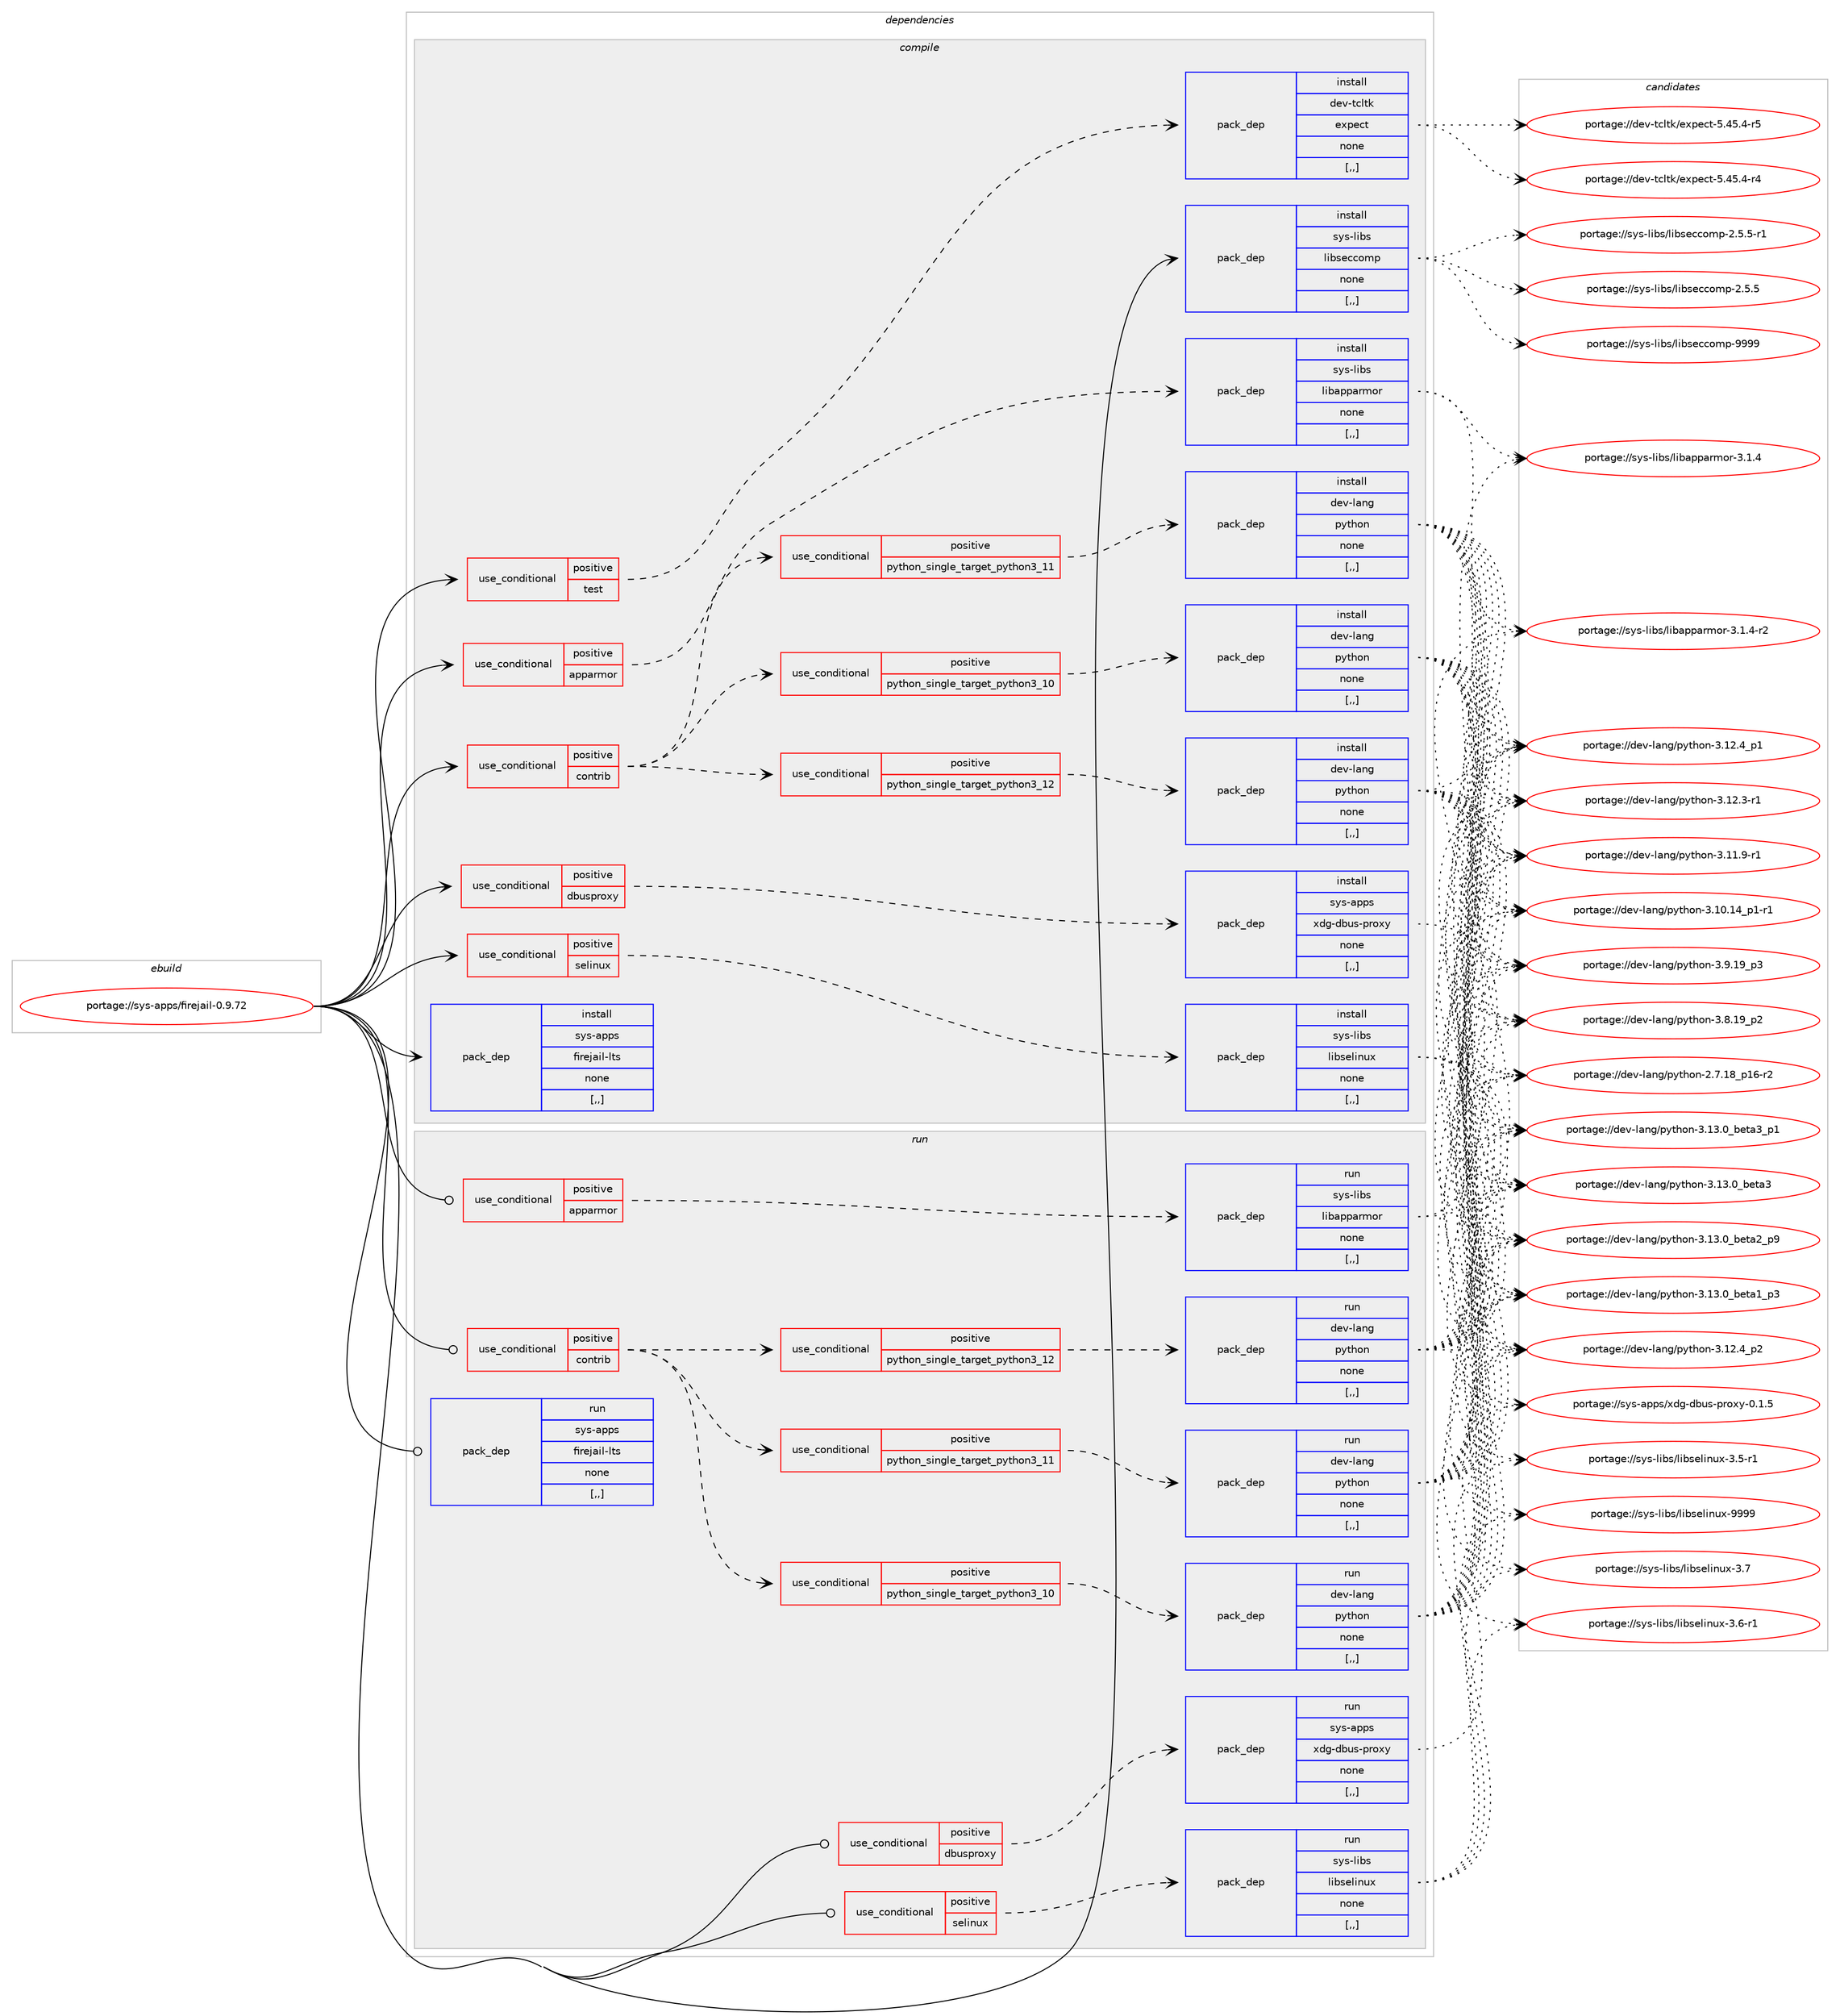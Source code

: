 digraph prolog {

# *************
# Graph options
# *************

newrank=true;
concentrate=true;
compound=true;
graph [rankdir=LR,fontname=Helvetica,fontsize=10,ranksep=1.5];#, ranksep=2.5, nodesep=0.2];
edge  [arrowhead=vee];
node  [fontname=Helvetica,fontsize=10];

# **********
# The ebuild
# **********

subgraph cluster_leftcol {
color=gray;
rank=same;
label=<<i>ebuild</i>>;
id [label="portage://sys-apps/firejail-0.9.72", color=red, width=4, href="../sys-apps/firejail-0.9.72.svg"];
}

# ****************
# The dependencies
# ****************

subgraph cluster_midcol {
color=gray;
label=<<i>dependencies</i>>;
subgraph cluster_compile {
fillcolor="#eeeeee";
style=filled;
label=<<i>compile</i>>;
subgraph cond110148 {
dependency416741 [label=<<TABLE BORDER="0" CELLBORDER="1" CELLSPACING="0" CELLPADDING="4"><TR><TD ROWSPAN="3" CELLPADDING="10">use_conditional</TD></TR><TR><TD>positive</TD></TR><TR><TD>apparmor</TD></TR></TABLE>>, shape=none, color=red];
subgraph pack303667 {
dependency416742 [label=<<TABLE BORDER="0" CELLBORDER="1" CELLSPACING="0" CELLPADDING="4" WIDTH="220"><TR><TD ROWSPAN="6" CELLPADDING="30">pack_dep</TD></TR><TR><TD WIDTH="110">install</TD></TR><TR><TD>sys-libs</TD></TR><TR><TD>libapparmor</TD></TR><TR><TD>none</TD></TR><TR><TD>[,,]</TD></TR></TABLE>>, shape=none, color=blue];
}
dependency416741:e -> dependency416742:w [weight=20,style="dashed",arrowhead="vee"];
}
id:e -> dependency416741:w [weight=20,style="solid",arrowhead="vee"];
subgraph cond110149 {
dependency416743 [label=<<TABLE BORDER="0" CELLBORDER="1" CELLSPACING="0" CELLPADDING="4"><TR><TD ROWSPAN="3" CELLPADDING="10">use_conditional</TD></TR><TR><TD>positive</TD></TR><TR><TD>contrib</TD></TR></TABLE>>, shape=none, color=red];
subgraph cond110150 {
dependency416744 [label=<<TABLE BORDER="0" CELLBORDER="1" CELLSPACING="0" CELLPADDING="4"><TR><TD ROWSPAN="3" CELLPADDING="10">use_conditional</TD></TR><TR><TD>positive</TD></TR><TR><TD>python_single_target_python3_10</TD></TR></TABLE>>, shape=none, color=red];
subgraph pack303668 {
dependency416745 [label=<<TABLE BORDER="0" CELLBORDER="1" CELLSPACING="0" CELLPADDING="4" WIDTH="220"><TR><TD ROWSPAN="6" CELLPADDING="30">pack_dep</TD></TR><TR><TD WIDTH="110">install</TD></TR><TR><TD>dev-lang</TD></TR><TR><TD>python</TD></TR><TR><TD>none</TD></TR><TR><TD>[,,]</TD></TR></TABLE>>, shape=none, color=blue];
}
dependency416744:e -> dependency416745:w [weight=20,style="dashed",arrowhead="vee"];
}
dependency416743:e -> dependency416744:w [weight=20,style="dashed",arrowhead="vee"];
subgraph cond110151 {
dependency416746 [label=<<TABLE BORDER="0" CELLBORDER="1" CELLSPACING="0" CELLPADDING="4"><TR><TD ROWSPAN="3" CELLPADDING="10">use_conditional</TD></TR><TR><TD>positive</TD></TR><TR><TD>python_single_target_python3_11</TD></TR></TABLE>>, shape=none, color=red];
subgraph pack303669 {
dependency416747 [label=<<TABLE BORDER="0" CELLBORDER="1" CELLSPACING="0" CELLPADDING="4" WIDTH="220"><TR><TD ROWSPAN="6" CELLPADDING="30">pack_dep</TD></TR><TR><TD WIDTH="110">install</TD></TR><TR><TD>dev-lang</TD></TR><TR><TD>python</TD></TR><TR><TD>none</TD></TR><TR><TD>[,,]</TD></TR></TABLE>>, shape=none, color=blue];
}
dependency416746:e -> dependency416747:w [weight=20,style="dashed",arrowhead="vee"];
}
dependency416743:e -> dependency416746:w [weight=20,style="dashed",arrowhead="vee"];
subgraph cond110152 {
dependency416748 [label=<<TABLE BORDER="0" CELLBORDER="1" CELLSPACING="0" CELLPADDING="4"><TR><TD ROWSPAN="3" CELLPADDING="10">use_conditional</TD></TR><TR><TD>positive</TD></TR><TR><TD>python_single_target_python3_12</TD></TR></TABLE>>, shape=none, color=red];
subgraph pack303670 {
dependency416749 [label=<<TABLE BORDER="0" CELLBORDER="1" CELLSPACING="0" CELLPADDING="4" WIDTH="220"><TR><TD ROWSPAN="6" CELLPADDING="30">pack_dep</TD></TR><TR><TD WIDTH="110">install</TD></TR><TR><TD>dev-lang</TD></TR><TR><TD>python</TD></TR><TR><TD>none</TD></TR><TR><TD>[,,]</TD></TR></TABLE>>, shape=none, color=blue];
}
dependency416748:e -> dependency416749:w [weight=20,style="dashed",arrowhead="vee"];
}
dependency416743:e -> dependency416748:w [weight=20,style="dashed",arrowhead="vee"];
}
id:e -> dependency416743:w [weight=20,style="solid",arrowhead="vee"];
subgraph cond110153 {
dependency416750 [label=<<TABLE BORDER="0" CELLBORDER="1" CELLSPACING="0" CELLPADDING="4"><TR><TD ROWSPAN="3" CELLPADDING="10">use_conditional</TD></TR><TR><TD>positive</TD></TR><TR><TD>dbusproxy</TD></TR></TABLE>>, shape=none, color=red];
subgraph pack303671 {
dependency416751 [label=<<TABLE BORDER="0" CELLBORDER="1" CELLSPACING="0" CELLPADDING="4" WIDTH="220"><TR><TD ROWSPAN="6" CELLPADDING="30">pack_dep</TD></TR><TR><TD WIDTH="110">install</TD></TR><TR><TD>sys-apps</TD></TR><TR><TD>xdg-dbus-proxy</TD></TR><TR><TD>none</TD></TR><TR><TD>[,,]</TD></TR></TABLE>>, shape=none, color=blue];
}
dependency416750:e -> dependency416751:w [weight=20,style="dashed",arrowhead="vee"];
}
id:e -> dependency416750:w [weight=20,style="solid",arrowhead="vee"];
subgraph cond110154 {
dependency416752 [label=<<TABLE BORDER="0" CELLBORDER="1" CELLSPACING="0" CELLPADDING="4"><TR><TD ROWSPAN="3" CELLPADDING="10">use_conditional</TD></TR><TR><TD>positive</TD></TR><TR><TD>selinux</TD></TR></TABLE>>, shape=none, color=red];
subgraph pack303672 {
dependency416753 [label=<<TABLE BORDER="0" CELLBORDER="1" CELLSPACING="0" CELLPADDING="4" WIDTH="220"><TR><TD ROWSPAN="6" CELLPADDING="30">pack_dep</TD></TR><TR><TD WIDTH="110">install</TD></TR><TR><TD>sys-libs</TD></TR><TR><TD>libselinux</TD></TR><TR><TD>none</TD></TR><TR><TD>[,,]</TD></TR></TABLE>>, shape=none, color=blue];
}
dependency416752:e -> dependency416753:w [weight=20,style="dashed",arrowhead="vee"];
}
id:e -> dependency416752:w [weight=20,style="solid",arrowhead="vee"];
subgraph cond110155 {
dependency416754 [label=<<TABLE BORDER="0" CELLBORDER="1" CELLSPACING="0" CELLPADDING="4"><TR><TD ROWSPAN="3" CELLPADDING="10">use_conditional</TD></TR><TR><TD>positive</TD></TR><TR><TD>test</TD></TR></TABLE>>, shape=none, color=red];
subgraph pack303673 {
dependency416755 [label=<<TABLE BORDER="0" CELLBORDER="1" CELLSPACING="0" CELLPADDING="4" WIDTH="220"><TR><TD ROWSPAN="6" CELLPADDING="30">pack_dep</TD></TR><TR><TD WIDTH="110">install</TD></TR><TR><TD>dev-tcltk</TD></TR><TR><TD>expect</TD></TR><TR><TD>none</TD></TR><TR><TD>[,,]</TD></TR></TABLE>>, shape=none, color=blue];
}
dependency416754:e -> dependency416755:w [weight=20,style="dashed",arrowhead="vee"];
}
id:e -> dependency416754:w [weight=20,style="solid",arrowhead="vee"];
subgraph pack303674 {
dependency416756 [label=<<TABLE BORDER="0" CELLBORDER="1" CELLSPACING="0" CELLPADDING="4" WIDTH="220"><TR><TD ROWSPAN="6" CELLPADDING="30">pack_dep</TD></TR><TR><TD WIDTH="110">install</TD></TR><TR><TD>sys-libs</TD></TR><TR><TD>libseccomp</TD></TR><TR><TD>none</TD></TR><TR><TD>[,,]</TD></TR></TABLE>>, shape=none, color=blue];
}
id:e -> dependency416756:w [weight=20,style="solid",arrowhead="vee"];
subgraph pack303675 {
dependency416757 [label=<<TABLE BORDER="0" CELLBORDER="1" CELLSPACING="0" CELLPADDING="4" WIDTH="220"><TR><TD ROWSPAN="6" CELLPADDING="30">pack_dep</TD></TR><TR><TD WIDTH="110">install</TD></TR><TR><TD>sys-apps</TD></TR><TR><TD>firejail-lts</TD></TR><TR><TD>none</TD></TR><TR><TD>[,,]</TD></TR></TABLE>>, shape=none, color=blue];
}
id:e -> dependency416757:w [weight=20,style="solid",arrowhead="vee"];
}
subgraph cluster_compileandrun {
fillcolor="#eeeeee";
style=filled;
label=<<i>compile and run</i>>;
}
subgraph cluster_run {
fillcolor="#eeeeee";
style=filled;
label=<<i>run</i>>;
subgraph cond110156 {
dependency416758 [label=<<TABLE BORDER="0" CELLBORDER="1" CELLSPACING="0" CELLPADDING="4"><TR><TD ROWSPAN="3" CELLPADDING="10">use_conditional</TD></TR><TR><TD>positive</TD></TR><TR><TD>apparmor</TD></TR></TABLE>>, shape=none, color=red];
subgraph pack303676 {
dependency416759 [label=<<TABLE BORDER="0" CELLBORDER="1" CELLSPACING="0" CELLPADDING="4" WIDTH="220"><TR><TD ROWSPAN="6" CELLPADDING="30">pack_dep</TD></TR><TR><TD WIDTH="110">run</TD></TR><TR><TD>sys-libs</TD></TR><TR><TD>libapparmor</TD></TR><TR><TD>none</TD></TR><TR><TD>[,,]</TD></TR></TABLE>>, shape=none, color=blue];
}
dependency416758:e -> dependency416759:w [weight=20,style="dashed",arrowhead="vee"];
}
id:e -> dependency416758:w [weight=20,style="solid",arrowhead="odot"];
subgraph cond110157 {
dependency416760 [label=<<TABLE BORDER="0" CELLBORDER="1" CELLSPACING="0" CELLPADDING="4"><TR><TD ROWSPAN="3" CELLPADDING="10">use_conditional</TD></TR><TR><TD>positive</TD></TR><TR><TD>contrib</TD></TR></TABLE>>, shape=none, color=red];
subgraph cond110158 {
dependency416761 [label=<<TABLE BORDER="0" CELLBORDER="1" CELLSPACING="0" CELLPADDING="4"><TR><TD ROWSPAN="3" CELLPADDING="10">use_conditional</TD></TR><TR><TD>positive</TD></TR><TR><TD>python_single_target_python3_10</TD></TR></TABLE>>, shape=none, color=red];
subgraph pack303677 {
dependency416762 [label=<<TABLE BORDER="0" CELLBORDER="1" CELLSPACING="0" CELLPADDING="4" WIDTH="220"><TR><TD ROWSPAN="6" CELLPADDING="30">pack_dep</TD></TR><TR><TD WIDTH="110">run</TD></TR><TR><TD>dev-lang</TD></TR><TR><TD>python</TD></TR><TR><TD>none</TD></TR><TR><TD>[,,]</TD></TR></TABLE>>, shape=none, color=blue];
}
dependency416761:e -> dependency416762:w [weight=20,style="dashed",arrowhead="vee"];
}
dependency416760:e -> dependency416761:w [weight=20,style="dashed",arrowhead="vee"];
subgraph cond110159 {
dependency416763 [label=<<TABLE BORDER="0" CELLBORDER="1" CELLSPACING="0" CELLPADDING="4"><TR><TD ROWSPAN="3" CELLPADDING="10">use_conditional</TD></TR><TR><TD>positive</TD></TR><TR><TD>python_single_target_python3_11</TD></TR></TABLE>>, shape=none, color=red];
subgraph pack303678 {
dependency416764 [label=<<TABLE BORDER="0" CELLBORDER="1" CELLSPACING="0" CELLPADDING="4" WIDTH="220"><TR><TD ROWSPAN="6" CELLPADDING="30">pack_dep</TD></TR><TR><TD WIDTH="110">run</TD></TR><TR><TD>dev-lang</TD></TR><TR><TD>python</TD></TR><TR><TD>none</TD></TR><TR><TD>[,,]</TD></TR></TABLE>>, shape=none, color=blue];
}
dependency416763:e -> dependency416764:w [weight=20,style="dashed",arrowhead="vee"];
}
dependency416760:e -> dependency416763:w [weight=20,style="dashed",arrowhead="vee"];
subgraph cond110160 {
dependency416765 [label=<<TABLE BORDER="0" CELLBORDER="1" CELLSPACING="0" CELLPADDING="4"><TR><TD ROWSPAN="3" CELLPADDING="10">use_conditional</TD></TR><TR><TD>positive</TD></TR><TR><TD>python_single_target_python3_12</TD></TR></TABLE>>, shape=none, color=red];
subgraph pack303679 {
dependency416766 [label=<<TABLE BORDER="0" CELLBORDER="1" CELLSPACING="0" CELLPADDING="4" WIDTH="220"><TR><TD ROWSPAN="6" CELLPADDING="30">pack_dep</TD></TR><TR><TD WIDTH="110">run</TD></TR><TR><TD>dev-lang</TD></TR><TR><TD>python</TD></TR><TR><TD>none</TD></TR><TR><TD>[,,]</TD></TR></TABLE>>, shape=none, color=blue];
}
dependency416765:e -> dependency416766:w [weight=20,style="dashed",arrowhead="vee"];
}
dependency416760:e -> dependency416765:w [weight=20,style="dashed",arrowhead="vee"];
}
id:e -> dependency416760:w [weight=20,style="solid",arrowhead="odot"];
subgraph cond110161 {
dependency416767 [label=<<TABLE BORDER="0" CELLBORDER="1" CELLSPACING="0" CELLPADDING="4"><TR><TD ROWSPAN="3" CELLPADDING="10">use_conditional</TD></TR><TR><TD>positive</TD></TR><TR><TD>dbusproxy</TD></TR></TABLE>>, shape=none, color=red];
subgraph pack303680 {
dependency416768 [label=<<TABLE BORDER="0" CELLBORDER="1" CELLSPACING="0" CELLPADDING="4" WIDTH="220"><TR><TD ROWSPAN="6" CELLPADDING="30">pack_dep</TD></TR><TR><TD WIDTH="110">run</TD></TR><TR><TD>sys-apps</TD></TR><TR><TD>xdg-dbus-proxy</TD></TR><TR><TD>none</TD></TR><TR><TD>[,,]</TD></TR></TABLE>>, shape=none, color=blue];
}
dependency416767:e -> dependency416768:w [weight=20,style="dashed",arrowhead="vee"];
}
id:e -> dependency416767:w [weight=20,style="solid",arrowhead="odot"];
subgraph cond110162 {
dependency416769 [label=<<TABLE BORDER="0" CELLBORDER="1" CELLSPACING="0" CELLPADDING="4"><TR><TD ROWSPAN="3" CELLPADDING="10">use_conditional</TD></TR><TR><TD>positive</TD></TR><TR><TD>selinux</TD></TR></TABLE>>, shape=none, color=red];
subgraph pack303681 {
dependency416770 [label=<<TABLE BORDER="0" CELLBORDER="1" CELLSPACING="0" CELLPADDING="4" WIDTH="220"><TR><TD ROWSPAN="6" CELLPADDING="30">pack_dep</TD></TR><TR><TD WIDTH="110">run</TD></TR><TR><TD>sys-libs</TD></TR><TR><TD>libselinux</TD></TR><TR><TD>none</TD></TR><TR><TD>[,,]</TD></TR></TABLE>>, shape=none, color=blue];
}
dependency416769:e -> dependency416770:w [weight=20,style="dashed",arrowhead="vee"];
}
id:e -> dependency416769:w [weight=20,style="solid",arrowhead="odot"];
subgraph pack303682 {
dependency416771 [label=<<TABLE BORDER="0" CELLBORDER="1" CELLSPACING="0" CELLPADDING="4" WIDTH="220"><TR><TD ROWSPAN="6" CELLPADDING="30">pack_dep</TD></TR><TR><TD WIDTH="110">run</TD></TR><TR><TD>sys-apps</TD></TR><TR><TD>firejail-lts</TD></TR><TR><TD>none</TD></TR><TR><TD>[,,]</TD></TR></TABLE>>, shape=none, color=blue];
}
id:e -> dependency416771:w [weight=20,style="solid",arrowhead="odot"];
}
}

# **************
# The candidates
# **************

subgraph cluster_choices {
rank=same;
color=gray;
label=<<i>candidates</i>>;

subgraph choice303667 {
color=black;
nodesep=1;
choice1151211154510810598115471081059897112112971141091111144551464946524511450 [label="portage://sys-libs/libapparmor-3.1.4-r2", color=red, width=4,href="../sys-libs/libapparmor-3.1.4-r2.svg"];
choice115121115451081059811547108105989711211297114109111114455146494652 [label="portage://sys-libs/libapparmor-3.1.4", color=red, width=4,href="../sys-libs/libapparmor-3.1.4.svg"];
dependency416742:e -> choice1151211154510810598115471081059897112112971141091111144551464946524511450:w [style=dotted,weight="100"];
dependency416742:e -> choice115121115451081059811547108105989711211297114109111114455146494652:w [style=dotted,weight="100"];
}
subgraph choice303668 {
color=black;
nodesep=1;
choice10010111845108971101034711212111610411111045514649514648959810111697519511249 [label="portage://dev-lang/python-3.13.0_beta3_p1", color=red, width=4,href="../dev-lang/python-3.13.0_beta3_p1.svg"];
choice1001011184510897110103471121211161041111104551464951464895981011169751 [label="portage://dev-lang/python-3.13.0_beta3", color=red, width=4,href="../dev-lang/python-3.13.0_beta3.svg"];
choice10010111845108971101034711212111610411111045514649514648959810111697509511257 [label="portage://dev-lang/python-3.13.0_beta2_p9", color=red, width=4,href="../dev-lang/python-3.13.0_beta2_p9.svg"];
choice10010111845108971101034711212111610411111045514649514648959810111697499511251 [label="portage://dev-lang/python-3.13.0_beta1_p3", color=red, width=4,href="../dev-lang/python-3.13.0_beta1_p3.svg"];
choice100101118451089711010347112121116104111110455146495046529511250 [label="portage://dev-lang/python-3.12.4_p2", color=red, width=4,href="../dev-lang/python-3.12.4_p2.svg"];
choice100101118451089711010347112121116104111110455146495046529511249 [label="portage://dev-lang/python-3.12.4_p1", color=red, width=4,href="../dev-lang/python-3.12.4_p1.svg"];
choice100101118451089711010347112121116104111110455146495046514511449 [label="portage://dev-lang/python-3.12.3-r1", color=red, width=4,href="../dev-lang/python-3.12.3-r1.svg"];
choice100101118451089711010347112121116104111110455146494946574511449 [label="portage://dev-lang/python-3.11.9-r1", color=red, width=4,href="../dev-lang/python-3.11.9-r1.svg"];
choice100101118451089711010347112121116104111110455146494846495295112494511449 [label="portage://dev-lang/python-3.10.14_p1-r1", color=red, width=4,href="../dev-lang/python-3.10.14_p1-r1.svg"];
choice100101118451089711010347112121116104111110455146574649579511251 [label="portage://dev-lang/python-3.9.19_p3", color=red, width=4,href="../dev-lang/python-3.9.19_p3.svg"];
choice100101118451089711010347112121116104111110455146564649579511250 [label="portage://dev-lang/python-3.8.19_p2", color=red, width=4,href="../dev-lang/python-3.8.19_p2.svg"];
choice100101118451089711010347112121116104111110455046554649569511249544511450 [label="portage://dev-lang/python-2.7.18_p16-r2", color=red, width=4,href="../dev-lang/python-2.7.18_p16-r2.svg"];
dependency416745:e -> choice10010111845108971101034711212111610411111045514649514648959810111697519511249:w [style=dotted,weight="100"];
dependency416745:e -> choice1001011184510897110103471121211161041111104551464951464895981011169751:w [style=dotted,weight="100"];
dependency416745:e -> choice10010111845108971101034711212111610411111045514649514648959810111697509511257:w [style=dotted,weight="100"];
dependency416745:e -> choice10010111845108971101034711212111610411111045514649514648959810111697499511251:w [style=dotted,weight="100"];
dependency416745:e -> choice100101118451089711010347112121116104111110455146495046529511250:w [style=dotted,weight="100"];
dependency416745:e -> choice100101118451089711010347112121116104111110455146495046529511249:w [style=dotted,weight="100"];
dependency416745:e -> choice100101118451089711010347112121116104111110455146495046514511449:w [style=dotted,weight="100"];
dependency416745:e -> choice100101118451089711010347112121116104111110455146494946574511449:w [style=dotted,weight="100"];
dependency416745:e -> choice100101118451089711010347112121116104111110455146494846495295112494511449:w [style=dotted,weight="100"];
dependency416745:e -> choice100101118451089711010347112121116104111110455146574649579511251:w [style=dotted,weight="100"];
dependency416745:e -> choice100101118451089711010347112121116104111110455146564649579511250:w [style=dotted,weight="100"];
dependency416745:e -> choice100101118451089711010347112121116104111110455046554649569511249544511450:w [style=dotted,weight="100"];
}
subgraph choice303669 {
color=black;
nodesep=1;
choice10010111845108971101034711212111610411111045514649514648959810111697519511249 [label="portage://dev-lang/python-3.13.0_beta3_p1", color=red, width=4,href="../dev-lang/python-3.13.0_beta3_p1.svg"];
choice1001011184510897110103471121211161041111104551464951464895981011169751 [label="portage://dev-lang/python-3.13.0_beta3", color=red, width=4,href="../dev-lang/python-3.13.0_beta3.svg"];
choice10010111845108971101034711212111610411111045514649514648959810111697509511257 [label="portage://dev-lang/python-3.13.0_beta2_p9", color=red, width=4,href="../dev-lang/python-3.13.0_beta2_p9.svg"];
choice10010111845108971101034711212111610411111045514649514648959810111697499511251 [label="portage://dev-lang/python-3.13.0_beta1_p3", color=red, width=4,href="../dev-lang/python-3.13.0_beta1_p3.svg"];
choice100101118451089711010347112121116104111110455146495046529511250 [label="portage://dev-lang/python-3.12.4_p2", color=red, width=4,href="../dev-lang/python-3.12.4_p2.svg"];
choice100101118451089711010347112121116104111110455146495046529511249 [label="portage://dev-lang/python-3.12.4_p1", color=red, width=4,href="../dev-lang/python-3.12.4_p1.svg"];
choice100101118451089711010347112121116104111110455146495046514511449 [label="portage://dev-lang/python-3.12.3-r1", color=red, width=4,href="../dev-lang/python-3.12.3-r1.svg"];
choice100101118451089711010347112121116104111110455146494946574511449 [label="portage://dev-lang/python-3.11.9-r1", color=red, width=4,href="../dev-lang/python-3.11.9-r1.svg"];
choice100101118451089711010347112121116104111110455146494846495295112494511449 [label="portage://dev-lang/python-3.10.14_p1-r1", color=red, width=4,href="../dev-lang/python-3.10.14_p1-r1.svg"];
choice100101118451089711010347112121116104111110455146574649579511251 [label="portage://dev-lang/python-3.9.19_p3", color=red, width=4,href="../dev-lang/python-3.9.19_p3.svg"];
choice100101118451089711010347112121116104111110455146564649579511250 [label="portage://dev-lang/python-3.8.19_p2", color=red, width=4,href="../dev-lang/python-3.8.19_p2.svg"];
choice100101118451089711010347112121116104111110455046554649569511249544511450 [label="portage://dev-lang/python-2.7.18_p16-r2", color=red, width=4,href="../dev-lang/python-2.7.18_p16-r2.svg"];
dependency416747:e -> choice10010111845108971101034711212111610411111045514649514648959810111697519511249:w [style=dotted,weight="100"];
dependency416747:e -> choice1001011184510897110103471121211161041111104551464951464895981011169751:w [style=dotted,weight="100"];
dependency416747:e -> choice10010111845108971101034711212111610411111045514649514648959810111697509511257:w [style=dotted,weight="100"];
dependency416747:e -> choice10010111845108971101034711212111610411111045514649514648959810111697499511251:w [style=dotted,weight="100"];
dependency416747:e -> choice100101118451089711010347112121116104111110455146495046529511250:w [style=dotted,weight="100"];
dependency416747:e -> choice100101118451089711010347112121116104111110455146495046529511249:w [style=dotted,weight="100"];
dependency416747:e -> choice100101118451089711010347112121116104111110455146495046514511449:w [style=dotted,weight="100"];
dependency416747:e -> choice100101118451089711010347112121116104111110455146494946574511449:w [style=dotted,weight="100"];
dependency416747:e -> choice100101118451089711010347112121116104111110455146494846495295112494511449:w [style=dotted,weight="100"];
dependency416747:e -> choice100101118451089711010347112121116104111110455146574649579511251:w [style=dotted,weight="100"];
dependency416747:e -> choice100101118451089711010347112121116104111110455146564649579511250:w [style=dotted,weight="100"];
dependency416747:e -> choice100101118451089711010347112121116104111110455046554649569511249544511450:w [style=dotted,weight="100"];
}
subgraph choice303670 {
color=black;
nodesep=1;
choice10010111845108971101034711212111610411111045514649514648959810111697519511249 [label="portage://dev-lang/python-3.13.0_beta3_p1", color=red, width=4,href="../dev-lang/python-3.13.0_beta3_p1.svg"];
choice1001011184510897110103471121211161041111104551464951464895981011169751 [label="portage://dev-lang/python-3.13.0_beta3", color=red, width=4,href="../dev-lang/python-3.13.0_beta3.svg"];
choice10010111845108971101034711212111610411111045514649514648959810111697509511257 [label="portage://dev-lang/python-3.13.0_beta2_p9", color=red, width=4,href="../dev-lang/python-3.13.0_beta2_p9.svg"];
choice10010111845108971101034711212111610411111045514649514648959810111697499511251 [label="portage://dev-lang/python-3.13.0_beta1_p3", color=red, width=4,href="../dev-lang/python-3.13.0_beta1_p3.svg"];
choice100101118451089711010347112121116104111110455146495046529511250 [label="portage://dev-lang/python-3.12.4_p2", color=red, width=4,href="../dev-lang/python-3.12.4_p2.svg"];
choice100101118451089711010347112121116104111110455146495046529511249 [label="portage://dev-lang/python-3.12.4_p1", color=red, width=4,href="../dev-lang/python-3.12.4_p1.svg"];
choice100101118451089711010347112121116104111110455146495046514511449 [label="portage://dev-lang/python-3.12.3-r1", color=red, width=4,href="../dev-lang/python-3.12.3-r1.svg"];
choice100101118451089711010347112121116104111110455146494946574511449 [label="portage://dev-lang/python-3.11.9-r1", color=red, width=4,href="../dev-lang/python-3.11.9-r1.svg"];
choice100101118451089711010347112121116104111110455146494846495295112494511449 [label="portage://dev-lang/python-3.10.14_p1-r1", color=red, width=4,href="../dev-lang/python-3.10.14_p1-r1.svg"];
choice100101118451089711010347112121116104111110455146574649579511251 [label="portage://dev-lang/python-3.9.19_p3", color=red, width=4,href="../dev-lang/python-3.9.19_p3.svg"];
choice100101118451089711010347112121116104111110455146564649579511250 [label="portage://dev-lang/python-3.8.19_p2", color=red, width=4,href="../dev-lang/python-3.8.19_p2.svg"];
choice100101118451089711010347112121116104111110455046554649569511249544511450 [label="portage://dev-lang/python-2.7.18_p16-r2", color=red, width=4,href="../dev-lang/python-2.7.18_p16-r2.svg"];
dependency416749:e -> choice10010111845108971101034711212111610411111045514649514648959810111697519511249:w [style=dotted,weight="100"];
dependency416749:e -> choice1001011184510897110103471121211161041111104551464951464895981011169751:w [style=dotted,weight="100"];
dependency416749:e -> choice10010111845108971101034711212111610411111045514649514648959810111697509511257:w [style=dotted,weight="100"];
dependency416749:e -> choice10010111845108971101034711212111610411111045514649514648959810111697499511251:w [style=dotted,weight="100"];
dependency416749:e -> choice100101118451089711010347112121116104111110455146495046529511250:w [style=dotted,weight="100"];
dependency416749:e -> choice100101118451089711010347112121116104111110455146495046529511249:w [style=dotted,weight="100"];
dependency416749:e -> choice100101118451089711010347112121116104111110455146495046514511449:w [style=dotted,weight="100"];
dependency416749:e -> choice100101118451089711010347112121116104111110455146494946574511449:w [style=dotted,weight="100"];
dependency416749:e -> choice100101118451089711010347112121116104111110455146494846495295112494511449:w [style=dotted,weight="100"];
dependency416749:e -> choice100101118451089711010347112121116104111110455146574649579511251:w [style=dotted,weight="100"];
dependency416749:e -> choice100101118451089711010347112121116104111110455146564649579511250:w [style=dotted,weight="100"];
dependency416749:e -> choice100101118451089711010347112121116104111110455046554649569511249544511450:w [style=dotted,weight="100"];
}
subgraph choice303671 {
color=black;
nodesep=1;
choice115121115459711211211547120100103451009811711545112114111120121454846494653 [label="portage://sys-apps/xdg-dbus-proxy-0.1.5", color=red, width=4,href="../sys-apps/xdg-dbus-proxy-0.1.5.svg"];
dependency416751:e -> choice115121115459711211211547120100103451009811711545112114111120121454846494653:w [style=dotted,weight="100"];
}
subgraph choice303672 {
color=black;
nodesep=1;
choice115121115451081059811547108105981151011081051101171204557575757 [label="portage://sys-libs/libselinux-9999", color=red, width=4,href="../sys-libs/libselinux-9999.svg"];
choice1151211154510810598115471081059811510110810511011712045514655 [label="portage://sys-libs/libselinux-3.7", color=red, width=4,href="../sys-libs/libselinux-3.7.svg"];
choice11512111545108105981154710810598115101108105110117120455146544511449 [label="portage://sys-libs/libselinux-3.6-r1", color=red, width=4,href="../sys-libs/libselinux-3.6-r1.svg"];
choice11512111545108105981154710810598115101108105110117120455146534511449 [label="portage://sys-libs/libselinux-3.5-r1", color=red, width=4,href="../sys-libs/libselinux-3.5-r1.svg"];
dependency416753:e -> choice115121115451081059811547108105981151011081051101171204557575757:w [style=dotted,weight="100"];
dependency416753:e -> choice1151211154510810598115471081059811510110810511011712045514655:w [style=dotted,weight="100"];
dependency416753:e -> choice11512111545108105981154710810598115101108105110117120455146544511449:w [style=dotted,weight="100"];
dependency416753:e -> choice11512111545108105981154710810598115101108105110117120455146534511449:w [style=dotted,weight="100"];
}
subgraph choice303673 {
color=black;
nodesep=1;
choice10010111845116991081161074710112011210199116455346525346524511453 [label="portage://dev-tcltk/expect-5.45.4-r5", color=red, width=4,href="../dev-tcltk/expect-5.45.4-r5.svg"];
choice10010111845116991081161074710112011210199116455346525346524511452 [label="portage://dev-tcltk/expect-5.45.4-r4", color=red, width=4,href="../dev-tcltk/expect-5.45.4-r4.svg"];
dependency416755:e -> choice10010111845116991081161074710112011210199116455346525346524511453:w [style=dotted,weight="100"];
dependency416755:e -> choice10010111845116991081161074710112011210199116455346525346524511452:w [style=dotted,weight="100"];
}
subgraph choice303674 {
color=black;
nodesep=1;
choice1151211154510810598115471081059811510199991111091124557575757 [label="portage://sys-libs/libseccomp-9999", color=red, width=4,href="../sys-libs/libseccomp-9999.svg"];
choice1151211154510810598115471081059811510199991111091124550465346534511449 [label="portage://sys-libs/libseccomp-2.5.5-r1", color=red, width=4,href="../sys-libs/libseccomp-2.5.5-r1.svg"];
choice115121115451081059811547108105981151019999111109112455046534653 [label="portage://sys-libs/libseccomp-2.5.5", color=red, width=4,href="../sys-libs/libseccomp-2.5.5.svg"];
dependency416756:e -> choice1151211154510810598115471081059811510199991111091124557575757:w [style=dotted,weight="100"];
dependency416756:e -> choice1151211154510810598115471081059811510199991111091124550465346534511449:w [style=dotted,weight="100"];
dependency416756:e -> choice115121115451081059811547108105981151019999111109112455046534653:w [style=dotted,weight="100"];
}
subgraph choice303675 {
color=black;
nodesep=1;
}
subgraph choice303676 {
color=black;
nodesep=1;
choice1151211154510810598115471081059897112112971141091111144551464946524511450 [label="portage://sys-libs/libapparmor-3.1.4-r2", color=red, width=4,href="../sys-libs/libapparmor-3.1.4-r2.svg"];
choice115121115451081059811547108105989711211297114109111114455146494652 [label="portage://sys-libs/libapparmor-3.1.4", color=red, width=4,href="../sys-libs/libapparmor-3.1.4.svg"];
dependency416759:e -> choice1151211154510810598115471081059897112112971141091111144551464946524511450:w [style=dotted,weight="100"];
dependency416759:e -> choice115121115451081059811547108105989711211297114109111114455146494652:w [style=dotted,weight="100"];
}
subgraph choice303677 {
color=black;
nodesep=1;
choice10010111845108971101034711212111610411111045514649514648959810111697519511249 [label="portage://dev-lang/python-3.13.0_beta3_p1", color=red, width=4,href="../dev-lang/python-3.13.0_beta3_p1.svg"];
choice1001011184510897110103471121211161041111104551464951464895981011169751 [label="portage://dev-lang/python-3.13.0_beta3", color=red, width=4,href="../dev-lang/python-3.13.0_beta3.svg"];
choice10010111845108971101034711212111610411111045514649514648959810111697509511257 [label="portage://dev-lang/python-3.13.0_beta2_p9", color=red, width=4,href="../dev-lang/python-3.13.0_beta2_p9.svg"];
choice10010111845108971101034711212111610411111045514649514648959810111697499511251 [label="portage://dev-lang/python-3.13.0_beta1_p3", color=red, width=4,href="../dev-lang/python-3.13.0_beta1_p3.svg"];
choice100101118451089711010347112121116104111110455146495046529511250 [label="portage://dev-lang/python-3.12.4_p2", color=red, width=4,href="../dev-lang/python-3.12.4_p2.svg"];
choice100101118451089711010347112121116104111110455146495046529511249 [label="portage://dev-lang/python-3.12.4_p1", color=red, width=4,href="../dev-lang/python-3.12.4_p1.svg"];
choice100101118451089711010347112121116104111110455146495046514511449 [label="portage://dev-lang/python-3.12.3-r1", color=red, width=4,href="../dev-lang/python-3.12.3-r1.svg"];
choice100101118451089711010347112121116104111110455146494946574511449 [label="portage://dev-lang/python-3.11.9-r1", color=red, width=4,href="../dev-lang/python-3.11.9-r1.svg"];
choice100101118451089711010347112121116104111110455146494846495295112494511449 [label="portage://dev-lang/python-3.10.14_p1-r1", color=red, width=4,href="../dev-lang/python-3.10.14_p1-r1.svg"];
choice100101118451089711010347112121116104111110455146574649579511251 [label="portage://dev-lang/python-3.9.19_p3", color=red, width=4,href="../dev-lang/python-3.9.19_p3.svg"];
choice100101118451089711010347112121116104111110455146564649579511250 [label="portage://dev-lang/python-3.8.19_p2", color=red, width=4,href="../dev-lang/python-3.8.19_p2.svg"];
choice100101118451089711010347112121116104111110455046554649569511249544511450 [label="portage://dev-lang/python-2.7.18_p16-r2", color=red, width=4,href="../dev-lang/python-2.7.18_p16-r2.svg"];
dependency416762:e -> choice10010111845108971101034711212111610411111045514649514648959810111697519511249:w [style=dotted,weight="100"];
dependency416762:e -> choice1001011184510897110103471121211161041111104551464951464895981011169751:w [style=dotted,weight="100"];
dependency416762:e -> choice10010111845108971101034711212111610411111045514649514648959810111697509511257:w [style=dotted,weight="100"];
dependency416762:e -> choice10010111845108971101034711212111610411111045514649514648959810111697499511251:w [style=dotted,weight="100"];
dependency416762:e -> choice100101118451089711010347112121116104111110455146495046529511250:w [style=dotted,weight="100"];
dependency416762:e -> choice100101118451089711010347112121116104111110455146495046529511249:w [style=dotted,weight="100"];
dependency416762:e -> choice100101118451089711010347112121116104111110455146495046514511449:w [style=dotted,weight="100"];
dependency416762:e -> choice100101118451089711010347112121116104111110455146494946574511449:w [style=dotted,weight="100"];
dependency416762:e -> choice100101118451089711010347112121116104111110455146494846495295112494511449:w [style=dotted,weight="100"];
dependency416762:e -> choice100101118451089711010347112121116104111110455146574649579511251:w [style=dotted,weight="100"];
dependency416762:e -> choice100101118451089711010347112121116104111110455146564649579511250:w [style=dotted,weight="100"];
dependency416762:e -> choice100101118451089711010347112121116104111110455046554649569511249544511450:w [style=dotted,weight="100"];
}
subgraph choice303678 {
color=black;
nodesep=1;
choice10010111845108971101034711212111610411111045514649514648959810111697519511249 [label="portage://dev-lang/python-3.13.0_beta3_p1", color=red, width=4,href="../dev-lang/python-3.13.0_beta3_p1.svg"];
choice1001011184510897110103471121211161041111104551464951464895981011169751 [label="portage://dev-lang/python-3.13.0_beta3", color=red, width=4,href="../dev-lang/python-3.13.0_beta3.svg"];
choice10010111845108971101034711212111610411111045514649514648959810111697509511257 [label="portage://dev-lang/python-3.13.0_beta2_p9", color=red, width=4,href="../dev-lang/python-3.13.0_beta2_p9.svg"];
choice10010111845108971101034711212111610411111045514649514648959810111697499511251 [label="portage://dev-lang/python-3.13.0_beta1_p3", color=red, width=4,href="../dev-lang/python-3.13.0_beta1_p3.svg"];
choice100101118451089711010347112121116104111110455146495046529511250 [label="portage://dev-lang/python-3.12.4_p2", color=red, width=4,href="../dev-lang/python-3.12.4_p2.svg"];
choice100101118451089711010347112121116104111110455146495046529511249 [label="portage://dev-lang/python-3.12.4_p1", color=red, width=4,href="../dev-lang/python-3.12.4_p1.svg"];
choice100101118451089711010347112121116104111110455146495046514511449 [label="portage://dev-lang/python-3.12.3-r1", color=red, width=4,href="../dev-lang/python-3.12.3-r1.svg"];
choice100101118451089711010347112121116104111110455146494946574511449 [label="portage://dev-lang/python-3.11.9-r1", color=red, width=4,href="../dev-lang/python-3.11.9-r1.svg"];
choice100101118451089711010347112121116104111110455146494846495295112494511449 [label="portage://dev-lang/python-3.10.14_p1-r1", color=red, width=4,href="../dev-lang/python-3.10.14_p1-r1.svg"];
choice100101118451089711010347112121116104111110455146574649579511251 [label="portage://dev-lang/python-3.9.19_p3", color=red, width=4,href="../dev-lang/python-3.9.19_p3.svg"];
choice100101118451089711010347112121116104111110455146564649579511250 [label="portage://dev-lang/python-3.8.19_p2", color=red, width=4,href="../dev-lang/python-3.8.19_p2.svg"];
choice100101118451089711010347112121116104111110455046554649569511249544511450 [label="portage://dev-lang/python-2.7.18_p16-r2", color=red, width=4,href="../dev-lang/python-2.7.18_p16-r2.svg"];
dependency416764:e -> choice10010111845108971101034711212111610411111045514649514648959810111697519511249:w [style=dotted,weight="100"];
dependency416764:e -> choice1001011184510897110103471121211161041111104551464951464895981011169751:w [style=dotted,weight="100"];
dependency416764:e -> choice10010111845108971101034711212111610411111045514649514648959810111697509511257:w [style=dotted,weight="100"];
dependency416764:e -> choice10010111845108971101034711212111610411111045514649514648959810111697499511251:w [style=dotted,weight="100"];
dependency416764:e -> choice100101118451089711010347112121116104111110455146495046529511250:w [style=dotted,weight="100"];
dependency416764:e -> choice100101118451089711010347112121116104111110455146495046529511249:w [style=dotted,weight="100"];
dependency416764:e -> choice100101118451089711010347112121116104111110455146495046514511449:w [style=dotted,weight="100"];
dependency416764:e -> choice100101118451089711010347112121116104111110455146494946574511449:w [style=dotted,weight="100"];
dependency416764:e -> choice100101118451089711010347112121116104111110455146494846495295112494511449:w [style=dotted,weight="100"];
dependency416764:e -> choice100101118451089711010347112121116104111110455146574649579511251:w [style=dotted,weight="100"];
dependency416764:e -> choice100101118451089711010347112121116104111110455146564649579511250:w [style=dotted,weight="100"];
dependency416764:e -> choice100101118451089711010347112121116104111110455046554649569511249544511450:w [style=dotted,weight="100"];
}
subgraph choice303679 {
color=black;
nodesep=1;
choice10010111845108971101034711212111610411111045514649514648959810111697519511249 [label="portage://dev-lang/python-3.13.0_beta3_p1", color=red, width=4,href="../dev-lang/python-3.13.0_beta3_p1.svg"];
choice1001011184510897110103471121211161041111104551464951464895981011169751 [label="portage://dev-lang/python-3.13.0_beta3", color=red, width=4,href="../dev-lang/python-3.13.0_beta3.svg"];
choice10010111845108971101034711212111610411111045514649514648959810111697509511257 [label="portage://dev-lang/python-3.13.0_beta2_p9", color=red, width=4,href="../dev-lang/python-3.13.0_beta2_p9.svg"];
choice10010111845108971101034711212111610411111045514649514648959810111697499511251 [label="portage://dev-lang/python-3.13.0_beta1_p3", color=red, width=4,href="../dev-lang/python-3.13.0_beta1_p3.svg"];
choice100101118451089711010347112121116104111110455146495046529511250 [label="portage://dev-lang/python-3.12.4_p2", color=red, width=4,href="../dev-lang/python-3.12.4_p2.svg"];
choice100101118451089711010347112121116104111110455146495046529511249 [label="portage://dev-lang/python-3.12.4_p1", color=red, width=4,href="../dev-lang/python-3.12.4_p1.svg"];
choice100101118451089711010347112121116104111110455146495046514511449 [label="portage://dev-lang/python-3.12.3-r1", color=red, width=4,href="../dev-lang/python-3.12.3-r1.svg"];
choice100101118451089711010347112121116104111110455146494946574511449 [label="portage://dev-lang/python-3.11.9-r1", color=red, width=4,href="../dev-lang/python-3.11.9-r1.svg"];
choice100101118451089711010347112121116104111110455146494846495295112494511449 [label="portage://dev-lang/python-3.10.14_p1-r1", color=red, width=4,href="../dev-lang/python-3.10.14_p1-r1.svg"];
choice100101118451089711010347112121116104111110455146574649579511251 [label="portage://dev-lang/python-3.9.19_p3", color=red, width=4,href="../dev-lang/python-3.9.19_p3.svg"];
choice100101118451089711010347112121116104111110455146564649579511250 [label="portage://dev-lang/python-3.8.19_p2", color=red, width=4,href="../dev-lang/python-3.8.19_p2.svg"];
choice100101118451089711010347112121116104111110455046554649569511249544511450 [label="portage://dev-lang/python-2.7.18_p16-r2", color=red, width=4,href="../dev-lang/python-2.7.18_p16-r2.svg"];
dependency416766:e -> choice10010111845108971101034711212111610411111045514649514648959810111697519511249:w [style=dotted,weight="100"];
dependency416766:e -> choice1001011184510897110103471121211161041111104551464951464895981011169751:w [style=dotted,weight="100"];
dependency416766:e -> choice10010111845108971101034711212111610411111045514649514648959810111697509511257:w [style=dotted,weight="100"];
dependency416766:e -> choice10010111845108971101034711212111610411111045514649514648959810111697499511251:w [style=dotted,weight="100"];
dependency416766:e -> choice100101118451089711010347112121116104111110455146495046529511250:w [style=dotted,weight="100"];
dependency416766:e -> choice100101118451089711010347112121116104111110455146495046529511249:w [style=dotted,weight="100"];
dependency416766:e -> choice100101118451089711010347112121116104111110455146495046514511449:w [style=dotted,weight="100"];
dependency416766:e -> choice100101118451089711010347112121116104111110455146494946574511449:w [style=dotted,weight="100"];
dependency416766:e -> choice100101118451089711010347112121116104111110455146494846495295112494511449:w [style=dotted,weight="100"];
dependency416766:e -> choice100101118451089711010347112121116104111110455146574649579511251:w [style=dotted,weight="100"];
dependency416766:e -> choice100101118451089711010347112121116104111110455146564649579511250:w [style=dotted,weight="100"];
dependency416766:e -> choice100101118451089711010347112121116104111110455046554649569511249544511450:w [style=dotted,weight="100"];
}
subgraph choice303680 {
color=black;
nodesep=1;
choice115121115459711211211547120100103451009811711545112114111120121454846494653 [label="portage://sys-apps/xdg-dbus-proxy-0.1.5", color=red, width=4,href="../sys-apps/xdg-dbus-proxy-0.1.5.svg"];
dependency416768:e -> choice115121115459711211211547120100103451009811711545112114111120121454846494653:w [style=dotted,weight="100"];
}
subgraph choice303681 {
color=black;
nodesep=1;
choice115121115451081059811547108105981151011081051101171204557575757 [label="portage://sys-libs/libselinux-9999", color=red, width=4,href="../sys-libs/libselinux-9999.svg"];
choice1151211154510810598115471081059811510110810511011712045514655 [label="portage://sys-libs/libselinux-3.7", color=red, width=4,href="../sys-libs/libselinux-3.7.svg"];
choice11512111545108105981154710810598115101108105110117120455146544511449 [label="portage://sys-libs/libselinux-3.6-r1", color=red, width=4,href="../sys-libs/libselinux-3.6-r1.svg"];
choice11512111545108105981154710810598115101108105110117120455146534511449 [label="portage://sys-libs/libselinux-3.5-r1", color=red, width=4,href="../sys-libs/libselinux-3.5-r1.svg"];
dependency416770:e -> choice115121115451081059811547108105981151011081051101171204557575757:w [style=dotted,weight="100"];
dependency416770:e -> choice1151211154510810598115471081059811510110810511011712045514655:w [style=dotted,weight="100"];
dependency416770:e -> choice11512111545108105981154710810598115101108105110117120455146544511449:w [style=dotted,weight="100"];
dependency416770:e -> choice11512111545108105981154710810598115101108105110117120455146534511449:w [style=dotted,weight="100"];
}
subgraph choice303682 {
color=black;
nodesep=1;
}
}

}
